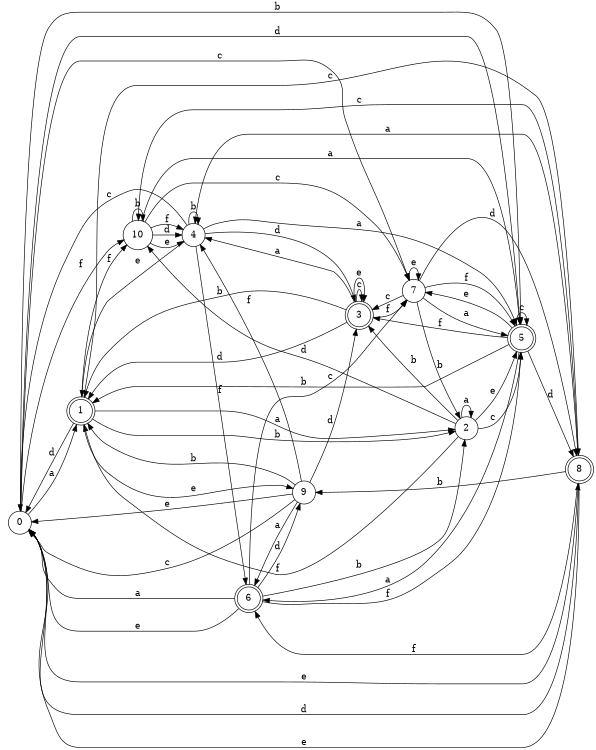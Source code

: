digraph n9_10 {
__start0 [label="" shape="none"];

rankdir=LR;
size="8,5";

s0 [style="filled", color="black", fillcolor="white" shape="circle", label="0"];
s1 [style="rounded,filled", color="black", fillcolor="white" shape="doublecircle", label="1"];
s2 [style="filled", color="black", fillcolor="white" shape="circle", label="2"];
s3 [style="rounded,filled", color="black", fillcolor="white" shape="doublecircle", label="3"];
s4 [style="filled", color="black", fillcolor="white" shape="circle", label="4"];
s5 [style="rounded,filled", color="black", fillcolor="white" shape="doublecircle", label="5"];
s6 [style="rounded,filled", color="black", fillcolor="white" shape="doublecircle", label="6"];
s7 [style="filled", color="black", fillcolor="white" shape="circle", label="7"];
s8 [style="rounded,filled", color="black", fillcolor="white" shape="doublecircle", label="8"];
s9 [style="filled", color="black", fillcolor="white" shape="circle", label="9"];
s10 [style="filled", color="black", fillcolor="white" shape="circle", label="10"];
s0 -> s1 [label="a"];
s0 -> s5 [label="b"];
s0 -> s7 [label="c"];
s0 -> s5 [label="d"];
s0 -> s8 [label="e"];
s0 -> s10 [label="f"];
s1 -> s2 [label="a"];
s1 -> s2 [label="b"];
s1 -> s8 [label="c"];
s1 -> s0 [label="d"];
s1 -> s9 [label="e"];
s1 -> s10 [label="f"];
s2 -> s2 [label="a"];
s2 -> s3 [label="b"];
s2 -> s5 [label="c"];
s2 -> s10 [label="d"];
s2 -> s5 [label="e"];
s2 -> s1 [label="f"];
s3 -> s4 [label="a"];
s3 -> s1 [label="b"];
s3 -> s3 [label="c"];
s3 -> s1 [label="d"];
s3 -> s3 [label="e"];
s3 -> s7 [label="f"];
s4 -> s5 [label="a"];
s4 -> s4 [label="b"];
s4 -> s0 [label="c"];
s4 -> s3 [label="d"];
s4 -> s1 [label="e"];
s4 -> s6 [label="f"];
s5 -> s6 [label="a"];
s5 -> s1 [label="b"];
s5 -> s5 [label="c"];
s5 -> s8 [label="d"];
s5 -> s7 [label="e"];
s5 -> s3 [label="f"];
s6 -> s0 [label="a"];
s6 -> s2 [label="b"];
s6 -> s7 [label="c"];
s6 -> s9 [label="d"];
s6 -> s0 [label="e"];
s6 -> s5 [label="f"];
s7 -> s5 [label="a"];
s7 -> s2 [label="b"];
s7 -> s3 [label="c"];
s7 -> s8 [label="d"];
s7 -> s7 [label="e"];
s7 -> s5 [label="f"];
s8 -> s4 [label="a"];
s8 -> s9 [label="b"];
s8 -> s10 [label="c"];
s8 -> s0 [label="d"];
s8 -> s0 [label="e"];
s8 -> s6 [label="f"];
s9 -> s6 [label="a"];
s9 -> s1 [label="b"];
s9 -> s0 [label="c"];
s9 -> s3 [label="d"];
s9 -> s0 [label="e"];
s9 -> s4 [label="f"];
s10 -> s5 [label="a"];
s10 -> s10 [label="b"];
s10 -> s7 [label="c"];
s10 -> s4 [label="d"];
s10 -> s4 [label="e"];
s10 -> s4 [label="f"];

}